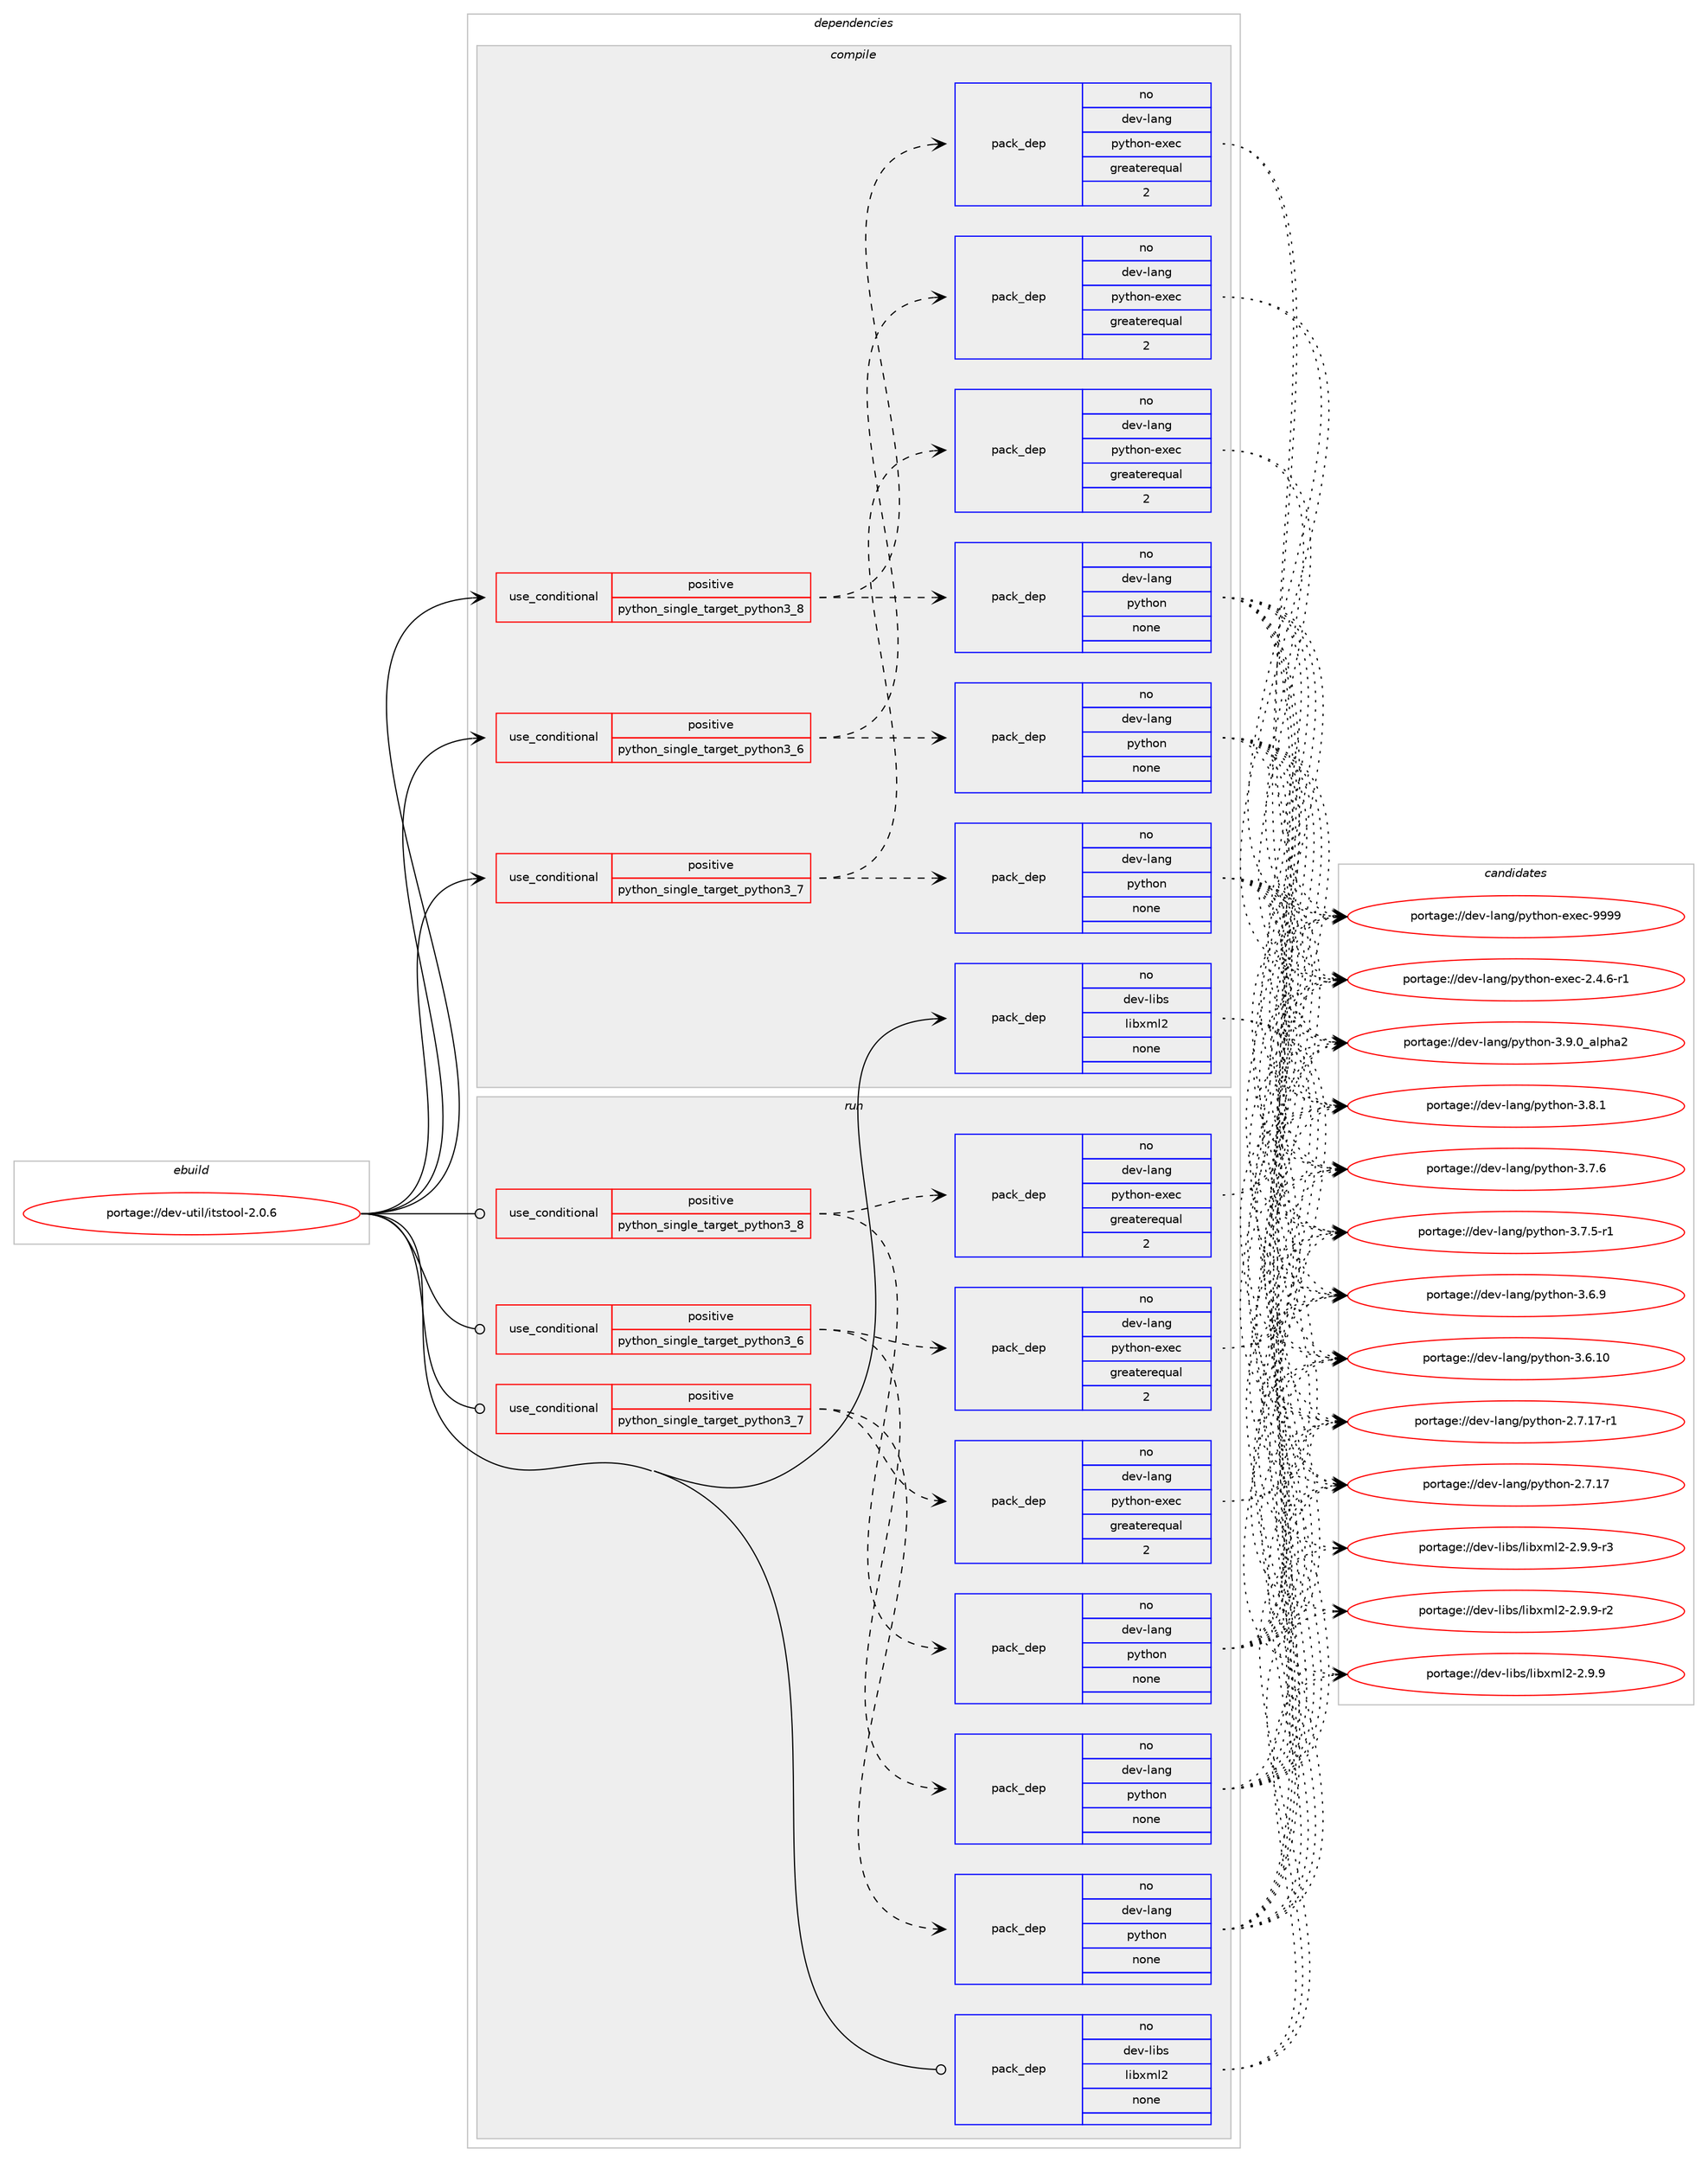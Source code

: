 digraph prolog {

# *************
# Graph options
# *************

newrank=true;
concentrate=true;
compound=true;
graph [rankdir=LR,fontname=Helvetica,fontsize=10,ranksep=1.5];#, ranksep=2.5, nodesep=0.2];
edge  [arrowhead=vee];
node  [fontname=Helvetica,fontsize=10];

# **********
# The ebuild
# **********

subgraph cluster_leftcol {
color=gray;
label=<<i>ebuild</i>>;
id [label="portage://dev-util/itstool-2.0.6", color=red, width=4, href="../dev-util/itstool-2.0.6.svg"];
}

# ****************
# The dependencies
# ****************

subgraph cluster_midcol {
color=gray;
label=<<i>dependencies</i>>;
subgraph cluster_compile {
fillcolor="#eeeeee";
style=filled;
label=<<i>compile</i>>;
subgraph cond62277 {
dependency300613 [label=<<TABLE BORDER="0" CELLBORDER="1" CELLSPACING="0" CELLPADDING="4"><TR><TD ROWSPAN="3" CELLPADDING="10">use_conditional</TD></TR><TR><TD>positive</TD></TR><TR><TD>python_single_target_python3_6</TD></TR></TABLE>>, shape=none, color=red];
subgraph pack233715 {
dependency300614 [label=<<TABLE BORDER="0" CELLBORDER="1" CELLSPACING="0" CELLPADDING="4" WIDTH="220"><TR><TD ROWSPAN="6" CELLPADDING="30">pack_dep</TD></TR><TR><TD WIDTH="110">no</TD></TR><TR><TD>dev-lang</TD></TR><TR><TD>python</TD></TR><TR><TD>none</TD></TR><TR><TD></TD></TR></TABLE>>, shape=none, color=blue];
}
dependency300613:e -> dependency300614:w [weight=20,style="dashed",arrowhead="vee"];
subgraph pack233716 {
dependency300615 [label=<<TABLE BORDER="0" CELLBORDER="1" CELLSPACING="0" CELLPADDING="4" WIDTH="220"><TR><TD ROWSPAN="6" CELLPADDING="30">pack_dep</TD></TR><TR><TD WIDTH="110">no</TD></TR><TR><TD>dev-lang</TD></TR><TR><TD>python-exec</TD></TR><TR><TD>greaterequal</TD></TR><TR><TD>2</TD></TR></TABLE>>, shape=none, color=blue];
}
dependency300613:e -> dependency300615:w [weight=20,style="dashed",arrowhead="vee"];
}
id:e -> dependency300613:w [weight=20,style="solid",arrowhead="vee"];
subgraph cond62278 {
dependency300616 [label=<<TABLE BORDER="0" CELLBORDER="1" CELLSPACING="0" CELLPADDING="4"><TR><TD ROWSPAN="3" CELLPADDING="10">use_conditional</TD></TR><TR><TD>positive</TD></TR><TR><TD>python_single_target_python3_7</TD></TR></TABLE>>, shape=none, color=red];
subgraph pack233717 {
dependency300617 [label=<<TABLE BORDER="0" CELLBORDER="1" CELLSPACING="0" CELLPADDING="4" WIDTH="220"><TR><TD ROWSPAN="6" CELLPADDING="30">pack_dep</TD></TR><TR><TD WIDTH="110">no</TD></TR><TR><TD>dev-lang</TD></TR><TR><TD>python</TD></TR><TR><TD>none</TD></TR><TR><TD></TD></TR></TABLE>>, shape=none, color=blue];
}
dependency300616:e -> dependency300617:w [weight=20,style="dashed",arrowhead="vee"];
subgraph pack233718 {
dependency300618 [label=<<TABLE BORDER="0" CELLBORDER="1" CELLSPACING="0" CELLPADDING="4" WIDTH="220"><TR><TD ROWSPAN="6" CELLPADDING="30">pack_dep</TD></TR><TR><TD WIDTH="110">no</TD></TR><TR><TD>dev-lang</TD></TR><TR><TD>python-exec</TD></TR><TR><TD>greaterequal</TD></TR><TR><TD>2</TD></TR></TABLE>>, shape=none, color=blue];
}
dependency300616:e -> dependency300618:w [weight=20,style="dashed",arrowhead="vee"];
}
id:e -> dependency300616:w [weight=20,style="solid",arrowhead="vee"];
subgraph cond62279 {
dependency300619 [label=<<TABLE BORDER="0" CELLBORDER="1" CELLSPACING="0" CELLPADDING="4"><TR><TD ROWSPAN="3" CELLPADDING="10">use_conditional</TD></TR><TR><TD>positive</TD></TR><TR><TD>python_single_target_python3_8</TD></TR></TABLE>>, shape=none, color=red];
subgraph pack233719 {
dependency300620 [label=<<TABLE BORDER="0" CELLBORDER="1" CELLSPACING="0" CELLPADDING="4" WIDTH="220"><TR><TD ROWSPAN="6" CELLPADDING="30">pack_dep</TD></TR><TR><TD WIDTH="110">no</TD></TR><TR><TD>dev-lang</TD></TR><TR><TD>python</TD></TR><TR><TD>none</TD></TR><TR><TD></TD></TR></TABLE>>, shape=none, color=blue];
}
dependency300619:e -> dependency300620:w [weight=20,style="dashed",arrowhead="vee"];
subgraph pack233720 {
dependency300621 [label=<<TABLE BORDER="0" CELLBORDER="1" CELLSPACING="0" CELLPADDING="4" WIDTH="220"><TR><TD ROWSPAN="6" CELLPADDING="30">pack_dep</TD></TR><TR><TD WIDTH="110">no</TD></TR><TR><TD>dev-lang</TD></TR><TR><TD>python-exec</TD></TR><TR><TD>greaterequal</TD></TR><TR><TD>2</TD></TR></TABLE>>, shape=none, color=blue];
}
dependency300619:e -> dependency300621:w [weight=20,style="dashed",arrowhead="vee"];
}
id:e -> dependency300619:w [weight=20,style="solid",arrowhead="vee"];
subgraph pack233721 {
dependency300622 [label=<<TABLE BORDER="0" CELLBORDER="1" CELLSPACING="0" CELLPADDING="4" WIDTH="220"><TR><TD ROWSPAN="6" CELLPADDING="30">pack_dep</TD></TR><TR><TD WIDTH="110">no</TD></TR><TR><TD>dev-libs</TD></TR><TR><TD>libxml2</TD></TR><TR><TD>none</TD></TR><TR><TD></TD></TR></TABLE>>, shape=none, color=blue];
}
id:e -> dependency300622:w [weight=20,style="solid",arrowhead="vee"];
}
subgraph cluster_compileandrun {
fillcolor="#eeeeee";
style=filled;
label=<<i>compile and run</i>>;
}
subgraph cluster_run {
fillcolor="#eeeeee";
style=filled;
label=<<i>run</i>>;
subgraph cond62280 {
dependency300623 [label=<<TABLE BORDER="0" CELLBORDER="1" CELLSPACING="0" CELLPADDING="4"><TR><TD ROWSPAN="3" CELLPADDING="10">use_conditional</TD></TR><TR><TD>positive</TD></TR><TR><TD>python_single_target_python3_6</TD></TR></TABLE>>, shape=none, color=red];
subgraph pack233722 {
dependency300624 [label=<<TABLE BORDER="0" CELLBORDER="1" CELLSPACING="0" CELLPADDING="4" WIDTH="220"><TR><TD ROWSPAN="6" CELLPADDING="30">pack_dep</TD></TR><TR><TD WIDTH="110">no</TD></TR><TR><TD>dev-lang</TD></TR><TR><TD>python</TD></TR><TR><TD>none</TD></TR><TR><TD></TD></TR></TABLE>>, shape=none, color=blue];
}
dependency300623:e -> dependency300624:w [weight=20,style="dashed",arrowhead="vee"];
subgraph pack233723 {
dependency300625 [label=<<TABLE BORDER="0" CELLBORDER="1" CELLSPACING="0" CELLPADDING="4" WIDTH="220"><TR><TD ROWSPAN="6" CELLPADDING="30">pack_dep</TD></TR><TR><TD WIDTH="110">no</TD></TR><TR><TD>dev-lang</TD></TR><TR><TD>python-exec</TD></TR><TR><TD>greaterequal</TD></TR><TR><TD>2</TD></TR></TABLE>>, shape=none, color=blue];
}
dependency300623:e -> dependency300625:w [weight=20,style="dashed",arrowhead="vee"];
}
id:e -> dependency300623:w [weight=20,style="solid",arrowhead="odot"];
subgraph cond62281 {
dependency300626 [label=<<TABLE BORDER="0" CELLBORDER="1" CELLSPACING="0" CELLPADDING="4"><TR><TD ROWSPAN="3" CELLPADDING="10">use_conditional</TD></TR><TR><TD>positive</TD></TR><TR><TD>python_single_target_python3_7</TD></TR></TABLE>>, shape=none, color=red];
subgraph pack233724 {
dependency300627 [label=<<TABLE BORDER="0" CELLBORDER="1" CELLSPACING="0" CELLPADDING="4" WIDTH="220"><TR><TD ROWSPAN="6" CELLPADDING="30">pack_dep</TD></TR><TR><TD WIDTH="110">no</TD></TR><TR><TD>dev-lang</TD></TR><TR><TD>python</TD></TR><TR><TD>none</TD></TR><TR><TD></TD></TR></TABLE>>, shape=none, color=blue];
}
dependency300626:e -> dependency300627:w [weight=20,style="dashed",arrowhead="vee"];
subgraph pack233725 {
dependency300628 [label=<<TABLE BORDER="0" CELLBORDER="1" CELLSPACING="0" CELLPADDING="4" WIDTH="220"><TR><TD ROWSPAN="6" CELLPADDING="30">pack_dep</TD></TR><TR><TD WIDTH="110">no</TD></TR><TR><TD>dev-lang</TD></TR><TR><TD>python-exec</TD></TR><TR><TD>greaterequal</TD></TR><TR><TD>2</TD></TR></TABLE>>, shape=none, color=blue];
}
dependency300626:e -> dependency300628:w [weight=20,style="dashed",arrowhead="vee"];
}
id:e -> dependency300626:w [weight=20,style="solid",arrowhead="odot"];
subgraph cond62282 {
dependency300629 [label=<<TABLE BORDER="0" CELLBORDER="1" CELLSPACING="0" CELLPADDING="4"><TR><TD ROWSPAN="3" CELLPADDING="10">use_conditional</TD></TR><TR><TD>positive</TD></TR><TR><TD>python_single_target_python3_8</TD></TR></TABLE>>, shape=none, color=red];
subgraph pack233726 {
dependency300630 [label=<<TABLE BORDER="0" CELLBORDER="1" CELLSPACING="0" CELLPADDING="4" WIDTH="220"><TR><TD ROWSPAN="6" CELLPADDING="30">pack_dep</TD></TR><TR><TD WIDTH="110">no</TD></TR><TR><TD>dev-lang</TD></TR><TR><TD>python</TD></TR><TR><TD>none</TD></TR><TR><TD></TD></TR></TABLE>>, shape=none, color=blue];
}
dependency300629:e -> dependency300630:w [weight=20,style="dashed",arrowhead="vee"];
subgraph pack233727 {
dependency300631 [label=<<TABLE BORDER="0" CELLBORDER="1" CELLSPACING="0" CELLPADDING="4" WIDTH="220"><TR><TD ROWSPAN="6" CELLPADDING="30">pack_dep</TD></TR><TR><TD WIDTH="110">no</TD></TR><TR><TD>dev-lang</TD></TR><TR><TD>python-exec</TD></TR><TR><TD>greaterequal</TD></TR><TR><TD>2</TD></TR></TABLE>>, shape=none, color=blue];
}
dependency300629:e -> dependency300631:w [weight=20,style="dashed",arrowhead="vee"];
}
id:e -> dependency300629:w [weight=20,style="solid",arrowhead="odot"];
subgraph pack233728 {
dependency300632 [label=<<TABLE BORDER="0" CELLBORDER="1" CELLSPACING="0" CELLPADDING="4" WIDTH="220"><TR><TD ROWSPAN="6" CELLPADDING="30">pack_dep</TD></TR><TR><TD WIDTH="110">no</TD></TR><TR><TD>dev-libs</TD></TR><TR><TD>libxml2</TD></TR><TR><TD>none</TD></TR><TR><TD></TD></TR></TABLE>>, shape=none, color=blue];
}
id:e -> dependency300632:w [weight=20,style="solid",arrowhead="odot"];
}
}

# **************
# The candidates
# **************

subgraph cluster_choices {
rank=same;
color=gray;
label=<<i>candidates</i>>;

subgraph choice233715 {
color=black;
nodesep=1;
choice10010111845108971101034711212111610411111045514657464895971081121049750 [label="portage://dev-lang/python-3.9.0_alpha2", color=red, width=4,href="../dev-lang/python-3.9.0_alpha2.svg"];
choice100101118451089711010347112121116104111110455146564649 [label="portage://dev-lang/python-3.8.1", color=red, width=4,href="../dev-lang/python-3.8.1.svg"];
choice100101118451089711010347112121116104111110455146554654 [label="portage://dev-lang/python-3.7.6", color=red, width=4,href="../dev-lang/python-3.7.6.svg"];
choice1001011184510897110103471121211161041111104551465546534511449 [label="portage://dev-lang/python-3.7.5-r1", color=red, width=4,href="../dev-lang/python-3.7.5-r1.svg"];
choice100101118451089711010347112121116104111110455146544657 [label="portage://dev-lang/python-3.6.9", color=red, width=4,href="../dev-lang/python-3.6.9.svg"];
choice10010111845108971101034711212111610411111045514654464948 [label="portage://dev-lang/python-3.6.10", color=red, width=4,href="../dev-lang/python-3.6.10.svg"];
choice100101118451089711010347112121116104111110455046554649554511449 [label="portage://dev-lang/python-2.7.17-r1", color=red, width=4,href="../dev-lang/python-2.7.17-r1.svg"];
choice10010111845108971101034711212111610411111045504655464955 [label="portage://dev-lang/python-2.7.17", color=red, width=4,href="../dev-lang/python-2.7.17.svg"];
dependency300614:e -> choice10010111845108971101034711212111610411111045514657464895971081121049750:w [style=dotted,weight="100"];
dependency300614:e -> choice100101118451089711010347112121116104111110455146564649:w [style=dotted,weight="100"];
dependency300614:e -> choice100101118451089711010347112121116104111110455146554654:w [style=dotted,weight="100"];
dependency300614:e -> choice1001011184510897110103471121211161041111104551465546534511449:w [style=dotted,weight="100"];
dependency300614:e -> choice100101118451089711010347112121116104111110455146544657:w [style=dotted,weight="100"];
dependency300614:e -> choice10010111845108971101034711212111610411111045514654464948:w [style=dotted,weight="100"];
dependency300614:e -> choice100101118451089711010347112121116104111110455046554649554511449:w [style=dotted,weight="100"];
dependency300614:e -> choice10010111845108971101034711212111610411111045504655464955:w [style=dotted,weight="100"];
}
subgraph choice233716 {
color=black;
nodesep=1;
choice10010111845108971101034711212111610411111045101120101994557575757 [label="portage://dev-lang/python-exec-9999", color=red, width=4,href="../dev-lang/python-exec-9999.svg"];
choice10010111845108971101034711212111610411111045101120101994550465246544511449 [label="portage://dev-lang/python-exec-2.4.6-r1", color=red, width=4,href="../dev-lang/python-exec-2.4.6-r1.svg"];
dependency300615:e -> choice10010111845108971101034711212111610411111045101120101994557575757:w [style=dotted,weight="100"];
dependency300615:e -> choice10010111845108971101034711212111610411111045101120101994550465246544511449:w [style=dotted,weight="100"];
}
subgraph choice233717 {
color=black;
nodesep=1;
choice10010111845108971101034711212111610411111045514657464895971081121049750 [label="portage://dev-lang/python-3.9.0_alpha2", color=red, width=4,href="../dev-lang/python-3.9.0_alpha2.svg"];
choice100101118451089711010347112121116104111110455146564649 [label="portage://dev-lang/python-3.8.1", color=red, width=4,href="../dev-lang/python-3.8.1.svg"];
choice100101118451089711010347112121116104111110455146554654 [label="portage://dev-lang/python-3.7.6", color=red, width=4,href="../dev-lang/python-3.7.6.svg"];
choice1001011184510897110103471121211161041111104551465546534511449 [label="portage://dev-lang/python-3.7.5-r1", color=red, width=4,href="../dev-lang/python-3.7.5-r1.svg"];
choice100101118451089711010347112121116104111110455146544657 [label="portage://dev-lang/python-3.6.9", color=red, width=4,href="../dev-lang/python-3.6.9.svg"];
choice10010111845108971101034711212111610411111045514654464948 [label="portage://dev-lang/python-3.6.10", color=red, width=4,href="../dev-lang/python-3.6.10.svg"];
choice100101118451089711010347112121116104111110455046554649554511449 [label="portage://dev-lang/python-2.7.17-r1", color=red, width=4,href="../dev-lang/python-2.7.17-r1.svg"];
choice10010111845108971101034711212111610411111045504655464955 [label="portage://dev-lang/python-2.7.17", color=red, width=4,href="../dev-lang/python-2.7.17.svg"];
dependency300617:e -> choice10010111845108971101034711212111610411111045514657464895971081121049750:w [style=dotted,weight="100"];
dependency300617:e -> choice100101118451089711010347112121116104111110455146564649:w [style=dotted,weight="100"];
dependency300617:e -> choice100101118451089711010347112121116104111110455146554654:w [style=dotted,weight="100"];
dependency300617:e -> choice1001011184510897110103471121211161041111104551465546534511449:w [style=dotted,weight="100"];
dependency300617:e -> choice100101118451089711010347112121116104111110455146544657:w [style=dotted,weight="100"];
dependency300617:e -> choice10010111845108971101034711212111610411111045514654464948:w [style=dotted,weight="100"];
dependency300617:e -> choice100101118451089711010347112121116104111110455046554649554511449:w [style=dotted,weight="100"];
dependency300617:e -> choice10010111845108971101034711212111610411111045504655464955:w [style=dotted,weight="100"];
}
subgraph choice233718 {
color=black;
nodesep=1;
choice10010111845108971101034711212111610411111045101120101994557575757 [label="portage://dev-lang/python-exec-9999", color=red, width=4,href="../dev-lang/python-exec-9999.svg"];
choice10010111845108971101034711212111610411111045101120101994550465246544511449 [label="portage://dev-lang/python-exec-2.4.6-r1", color=red, width=4,href="../dev-lang/python-exec-2.4.6-r1.svg"];
dependency300618:e -> choice10010111845108971101034711212111610411111045101120101994557575757:w [style=dotted,weight="100"];
dependency300618:e -> choice10010111845108971101034711212111610411111045101120101994550465246544511449:w [style=dotted,weight="100"];
}
subgraph choice233719 {
color=black;
nodesep=1;
choice10010111845108971101034711212111610411111045514657464895971081121049750 [label="portage://dev-lang/python-3.9.0_alpha2", color=red, width=4,href="../dev-lang/python-3.9.0_alpha2.svg"];
choice100101118451089711010347112121116104111110455146564649 [label="portage://dev-lang/python-3.8.1", color=red, width=4,href="../dev-lang/python-3.8.1.svg"];
choice100101118451089711010347112121116104111110455146554654 [label="portage://dev-lang/python-3.7.6", color=red, width=4,href="../dev-lang/python-3.7.6.svg"];
choice1001011184510897110103471121211161041111104551465546534511449 [label="portage://dev-lang/python-3.7.5-r1", color=red, width=4,href="../dev-lang/python-3.7.5-r1.svg"];
choice100101118451089711010347112121116104111110455146544657 [label="portage://dev-lang/python-3.6.9", color=red, width=4,href="../dev-lang/python-3.6.9.svg"];
choice10010111845108971101034711212111610411111045514654464948 [label="portage://dev-lang/python-3.6.10", color=red, width=4,href="../dev-lang/python-3.6.10.svg"];
choice100101118451089711010347112121116104111110455046554649554511449 [label="portage://dev-lang/python-2.7.17-r1", color=red, width=4,href="../dev-lang/python-2.7.17-r1.svg"];
choice10010111845108971101034711212111610411111045504655464955 [label="portage://dev-lang/python-2.7.17", color=red, width=4,href="../dev-lang/python-2.7.17.svg"];
dependency300620:e -> choice10010111845108971101034711212111610411111045514657464895971081121049750:w [style=dotted,weight="100"];
dependency300620:e -> choice100101118451089711010347112121116104111110455146564649:w [style=dotted,weight="100"];
dependency300620:e -> choice100101118451089711010347112121116104111110455146554654:w [style=dotted,weight="100"];
dependency300620:e -> choice1001011184510897110103471121211161041111104551465546534511449:w [style=dotted,weight="100"];
dependency300620:e -> choice100101118451089711010347112121116104111110455146544657:w [style=dotted,weight="100"];
dependency300620:e -> choice10010111845108971101034711212111610411111045514654464948:w [style=dotted,weight="100"];
dependency300620:e -> choice100101118451089711010347112121116104111110455046554649554511449:w [style=dotted,weight="100"];
dependency300620:e -> choice10010111845108971101034711212111610411111045504655464955:w [style=dotted,weight="100"];
}
subgraph choice233720 {
color=black;
nodesep=1;
choice10010111845108971101034711212111610411111045101120101994557575757 [label="portage://dev-lang/python-exec-9999", color=red, width=4,href="../dev-lang/python-exec-9999.svg"];
choice10010111845108971101034711212111610411111045101120101994550465246544511449 [label="portage://dev-lang/python-exec-2.4.6-r1", color=red, width=4,href="../dev-lang/python-exec-2.4.6-r1.svg"];
dependency300621:e -> choice10010111845108971101034711212111610411111045101120101994557575757:w [style=dotted,weight="100"];
dependency300621:e -> choice10010111845108971101034711212111610411111045101120101994550465246544511449:w [style=dotted,weight="100"];
}
subgraph choice233721 {
color=black;
nodesep=1;
choice10010111845108105981154710810598120109108504550465746574511451 [label="portage://dev-libs/libxml2-2.9.9-r3", color=red, width=4,href="../dev-libs/libxml2-2.9.9-r3.svg"];
choice10010111845108105981154710810598120109108504550465746574511450 [label="portage://dev-libs/libxml2-2.9.9-r2", color=red, width=4,href="../dev-libs/libxml2-2.9.9-r2.svg"];
choice1001011184510810598115471081059812010910850455046574657 [label="portage://dev-libs/libxml2-2.9.9", color=red, width=4,href="../dev-libs/libxml2-2.9.9.svg"];
dependency300622:e -> choice10010111845108105981154710810598120109108504550465746574511451:w [style=dotted,weight="100"];
dependency300622:e -> choice10010111845108105981154710810598120109108504550465746574511450:w [style=dotted,weight="100"];
dependency300622:e -> choice1001011184510810598115471081059812010910850455046574657:w [style=dotted,weight="100"];
}
subgraph choice233722 {
color=black;
nodesep=1;
choice10010111845108971101034711212111610411111045514657464895971081121049750 [label="portage://dev-lang/python-3.9.0_alpha2", color=red, width=4,href="../dev-lang/python-3.9.0_alpha2.svg"];
choice100101118451089711010347112121116104111110455146564649 [label="portage://dev-lang/python-3.8.1", color=red, width=4,href="../dev-lang/python-3.8.1.svg"];
choice100101118451089711010347112121116104111110455146554654 [label="portage://dev-lang/python-3.7.6", color=red, width=4,href="../dev-lang/python-3.7.6.svg"];
choice1001011184510897110103471121211161041111104551465546534511449 [label="portage://dev-lang/python-3.7.5-r1", color=red, width=4,href="../dev-lang/python-3.7.5-r1.svg"];
choice100101118451089711010347112121116104111110455146544657 [label="portage://dev-lang/python-3.6.9", color=red, width=4,href="../dev-lang/python-3.6.9.svg"];
choice10010111845108971101034711212111610411111045514654464948 [label="portage://dev-lang/python-3.6.10", color=red, width=4,href="../dev-lang/python-3.6.10.svg"];
choice100101118451089711010347112121116104111110455046554649554511449 [label="portage://dev-lang/python-2.7.17-r1", color=red, width=4,href="../dev-lang/python-2.7.17-r1.svg"];
choice10010111845108971101034711212111610411111045504655464955 [label="portage://dev-lang/python-2.7.17", color=red, width=4,href="../dev-lang/python-2.7.17.svg"];
dependency300624:e -> choice10010111845108971101034711212111610411111045514657464895971081121049750:w [style=dotted,weight="100"];
dependency300624:e -> choice100101118451089711010347112121116104111110455146564649:w [style=dotted,weight="100"];
dependency300624:e -> choice100101118451089711010347112121116104111110455146554654:w [style=dotted,weight="100"];
dependency300624:e -> choice1001011184510897110103471121211161041111104551465546534511449:w [style=dotted,weight="100"];
dependency300624:e -> choice100101118451089711010347112121116104111110455146544657:w [style=dotted,weight="100"];
dependency300624:e -> choice10010111845108971101034711212111610411111045514654464948:w [style=dotted,weight="100"];
dependency300624:e -> choice100101118451089711010347112121116104111110455046554649554511449:w [style=dotted,weight="100"];
dependency300624:e -> choice10010111845108971101034711212111610411111045504655464955:w [style=dotted,weight="100"];
}
subgraph choice233723 {
color=black;
nodesep=1;
choice10010111845108971101034711212111610411111045101120101994557575757 [label="portage://dev-lang/python-exec-9999", color=red, width=4,href="../dev-lang/python-exec-9999.svg"];
choice10010111845108971101034711212111610411111045101120101994550465246544511449 [label="portage://dev-lang/python-exec-2.4.6-r1", color=red, width=4,href="../dev-lang/python-exec-2.4.6-r1.svg"];
dependency300625:e -> choice10010111845108971101034711212111610411111045101120101994557575757:w [style=dotted,weight="100"];
dependency300625:e -> choice10010111845108971101034711212111610411111045101120101994550465246544511449:w [style=dotted,weight="100"];
}
subgraph choice233724 {
color=black;
nodesep=1;
choice10010111845108971101034711212111610411111045514657464895971081121049750 [label="portage://dev-lang/python-3.9.0_alpha2", color=red, width=4,href="../dev-lang/python-3.9.0_alpha2.svg"];
choice100101118451089711010347112121116104111110455146564649 [label="portage://dev-lang/python-3.8.1", color=red, width=4,href="../dev-lang/python-3.8.1.svg"];
choice100101118451089711010347112121116104111110455146554654 [label="portage://dev-lang/python-3.7.6", color=red, width=4,href="../dev-lang/python-3.7.6.svg"];
choice1001011184510897110103471121211161041111104551465546534511449 [label="portage://dev-lang/python-3.7.5-r1", color=red, width=4,href="../dev-lang/python-3.7.5-r1.svg"];
choice100101118451089711010347112121116104111110455146544657 [label="portage://dev-lang/python-3.6.9", color=red, width=4,href="../dev-lang/python-3.6.9.svg"];
choice10010111845108971101034711212111610411111045514654464948 [label="portage://dev-lang/python-3.6.10", color=red, width=4,href="../dev-lang/python-3.6.10.svg"];
choice100101118451089711010347112121116104111110455046554649554511449 [label="portage://dev-lang/python-2.7.17-r1", color=red, width=4,href="../dev-lang/python-2.7.17-r1.svg"];
choice10010111845108971101034711212111610411111045504655464955 [label="portage://dev-lang/python-2.7.17", color=red, width=4,href="../dev-lang/python-2.7.17.svg"];
dependency300627:e -> choice10010111845108971101034711212111610411111045514657464895971081121049750:w [style=dotted,weight="100"];
dependency300627:e -> choice100101118451089711010347112121116104111110455146564649:w [style=dotted,weight="100"];
dependency300627:e -> choice100101118451089711010347112121116104111110455146554654:w [style=dotted,weight="100"];
dependency300627:e -> choice1001011184510897110103471121211161041111104551465546534511449:w [style=dotted,weight="100"];
dependency300627:e -> choice100101118451089711010347112121116104111110455146544657:w [style=dotted,weight="100"];
dependency300627:e -> choice10010111845108971101034711212111610411111045514654464948:w [style=dotted,weight="100"];
dependency300627:e -> choice100101118451089711010347112121116104111110455046554649554511449:w [style=dotted,weight="100"];
dependency300627:e -> choice10010111845108971101034711212111610411111045504655464955:w [style=dotted,weight="100"];
}
subgraph choice233725 {
color=black;
nodesep=1;
choice10010111845108971101034711212111610411111045101120101994557575757 [label="portage://dev-lang/python-exec-9999", color=red, width=4,href="../dev-lang/python-exec-9999.svg"];
choice10010111845108971101034711212111610411111045101120101994550465246544511449 [label="portage://dev-lang/python-exec-2.4.6-r1", color=red, width=4,href="../dev-lang/python-exec-2.4.6-r1.svg"];
dependency300628:e -> choice10010111845108971101034711212111610411111045101120101994557575757:w [style=dotted,weight="100"];
dependency300628:e -> choice10010111845108971101034711212111610411111045101120101994550465246544511449:w [style=dotted,weight="100"];
}
subgraph choice233726 {
color=black;
nodesep=1;
choice10010111845108971101034711212111610411111045514657464895971081121049750 [label="portage://dev-lang/python-3.9.0_alpha2", color=red, width=4,href="../dev-lang/python-3.9.0_alpha2.svg"];
choice100101118451089711010347112121116104111110455146564649 [label="portage://dev-lang/python-3.8.1", color=red, width=4,href="../dev-lang/python-3.8.1.svg"];
choice100101118451089711010347112121116104111110455146554654 [label="portage://dev-lang/python-3.7.6", color=red, width=4,href="../dev-lang/python-3.7.6.svg"];
choice1001011184510897110103471121211161041111104551465546534511449 [label="portage://dev-lang/python-3.7.5-r1", color=red, width=4,href="../dev-lang/python-3.7.5-r1.svg"];
choice100101118451089711010347112121116104111110455146544657 [label="portage://dev-lang/python-3.6.9", color=red, width=4,href="../dev-lang/python-3.6.9.svg"];
choice10010111845108971101034711212111610411111045514654464948 [label="portage://dev-lang/python-3.6.10", color=red, width=4,href="../dev-lang/python-3.6.10.svg"];
choice100101118451089711010347112121116104111110455046554649554511449 [label="portage://dev-lang/python-2.7.17-r1", color=red, width=4,href="../dev-lang/python-2.7.17-r1.svg"];
choice10010111845108971101034711212111610411111045504655464955 [label="portage://dev-lang/python-2.7.17", color=red, width=4,href="../dev-lang/python-2.7.17.svg"];
dependency300630:e -> choice10010111845108971101034711212111610411111045514657464895971081121049750:w [style=dotted,weight="100"];
dependency300630:e -> choice100101118451089711010347112121116104111110455146564649:w [style=dotted,weight="100"];
dependency300630:e -> choice100101118451089711010347112121116104111110455146554654:w [style=dotted,weight="100"];
dependency300630:e -> choice1001011184510897110103471121211161041111104551465546534511449:w [style=dotted,weight="100"];
dependency300630:e -> choice100101118451089711010347112121116104111110455146544657:w [style=dotted,weight="100"];
dependency300630:e -> choice10010111845108971101034711212111610411111045514654464948:w [style=dotted,weight="100"];
dependency300630:e -> choice100101118451089711010347112121116104111110455046554649554511449:w [style=dotted,weight="100"];
dependency300630:e -> choice10010111845108971101034711212111610411111045504655464955:w [style=dotted,weight="100"];
}
subgraph choice233727 {
color=black;
nodesep=1;
choice10010111845108971101034711212111610411111045101120101994557575757 [label="portage://dev-lang/python-exec-9999", color=red, width=4,href="../dev-lang/python-exec-9999.svg"];
choice10010111845108971101034711212111610411111045101120101994550465246544511449 [label="portage://dev-lang/python-exec-2.4.6-r1", color=red, width=4,href="../dev-lang/python-exec-2.4.6-r1.svg"];
dependency300631:e -> choice10010111845108971101034711212111610411111045101120101994557575757:w [style=dotted,weight="100"];
dependency300631:e -> choice10010111845108971101034711212111610411111045101120101994550465246544511449:w [style=dotted,weight="100"];
}
subgraph choice233728 {
color=black;
nodesep=1;
choice10010111845108105981154710810598120109108504550465746574511451 [label="portage://dev-libs/libxml2-2.9.9-r3", color=red, width=4,href="../dev-libs/libxml2-2.9.9-r3.svg"];
choice10010111845108105981154710810598120109108504550465746574511450 [label="portage://dev-libs/libxml2-2.9.9-r2", color=red, width=4,href="../dev-libs/libxml2-2.9.9-r2.svg"];
choice1001011184510810598115471081059812010910850455046574657 [label="portage://dev-libs/libxml2-2.9.9", color=red, width=4,href="../dev-libs/libxml2-2.9.9.svg"];
dependency300632:e -> choice10010111845108105981154710810598120109108504550465746574511451:w [style=dotted,weight="100"];
dependency300632:e -> choice10010111845108105981154710810598120109108504550465746574511450:w [style=dotted,weight="100"];
dependency300632:e -> choice1001011184510810598115471081059812010910850455046574657:w [style=dotted,weight="100"];
}
}

}
